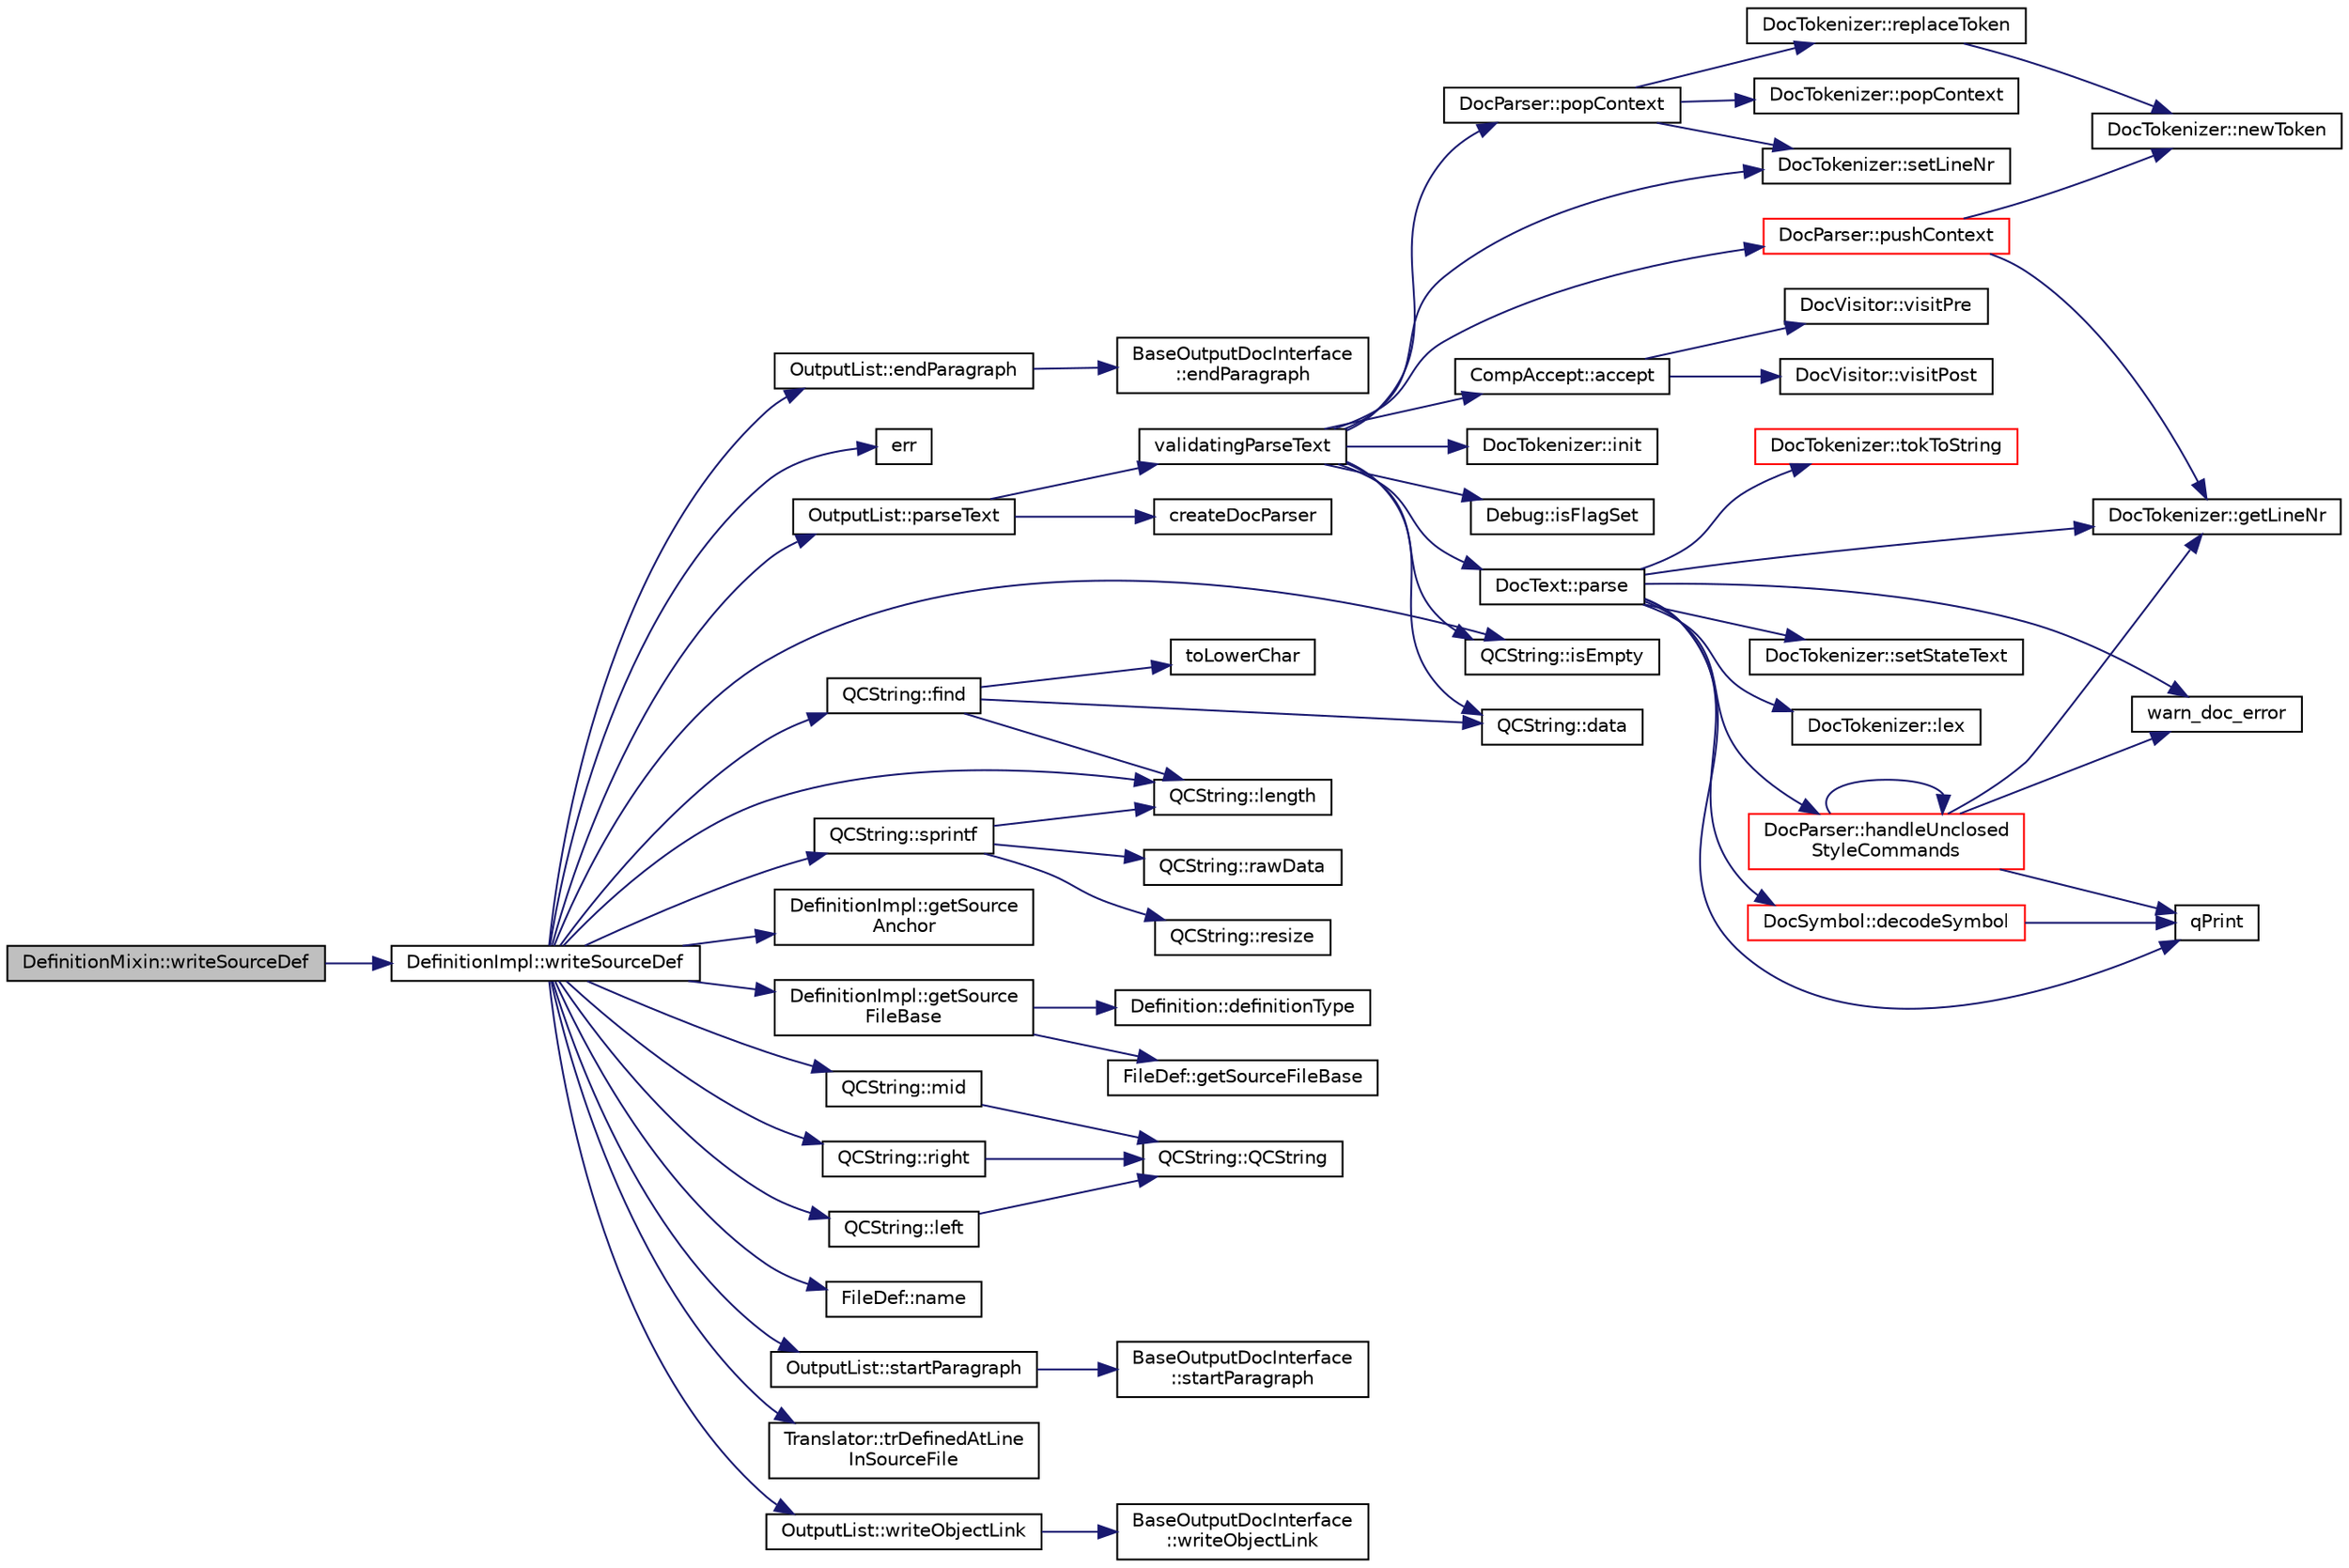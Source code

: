 digraph "DefinitionMixin::writeSourceDef"
{
 // LATEX_PDF_SIZE
  edge [fontname="Helvetica",fontsize="10",labelfontname="Helvetica",labelfontsize="10"];
  node [fontname="Helvetica",fontsize="10",shape=record];
  rankdir="LR";
  Node1 [label="DefinitionMixin::writeSourceDef",height=0.2,width=0.4,color="black", fillcolor="grey75", style="filled", fontcolor="black",tooltip=" "];
  Node1 -> Node2 [color="midnightblue",fontsize="10",style="solid"];
  Node2 [label="DefinitionImpl::writeSourceDef",height=0.2,width=0.4,color="black", fillcolor="white", style="filled",URL="$classDefinitionImpl.html#a8bf471d96df314cc18b29cab79e2af26",tooltip=" "];
  Node2 -> Node3 [color="midnightblue",fontsize="10",style="solid"];
  Node3 [label="OutputList::endParagraph",height=0.2,width=0.4,color="black", fillcolor="white", style="filled",URL="$classOutputList.html#a6523eb013a6f759d505650de41855085",tooltip=" "];
  Node3 -> Node4 [color="midnightblue",fontsize="10",style="solid"];
  Node4 [label="BaseOutputDocInterface\l::endParagraph",height=0.2,width=0.4,color="black", fillcolor="white", style="filled",URL="$classBaseOutputDocInterface.html#ab76280c2eb451ad160991707206b6c95",tooltip=" "];
  Node2 -> Node5 [color="midnightblue",fontsize="10",style="solid"];
  Node5 [label="err",height=0.2,width=0.4,color="black", fillcolor="white", style="filled",URL="$message_8cpp.html#aede5746344fdce99647541101eaa7f06",tooltip=" "];
  Node2 -> Node6 [color="midnightblue",fontsize="10",style="solid"];
  Node6 [label="QCString::find",height=0.2,width=0.4,color="black", fillcolor="white", style="filled",URL="$classQCString.html#a0182ece6b76dad6475dafb53e2faaf10",tooltip=" "];
  Node6 -> Node7 [color="midnightblue",fontsize="10",style="solid"];
  Node7 [label="QCString::data",height=0.2,width=0.4,color="black", fillcolor="white", style="filled",URL="$classQCString.html#ac3aa3ac1a1c36d3305eba22a2eb0d098",tooltip=" "];
  Node6 -> Node8 [color="midnightblue",fontsize="10",style="solid"];
  Node8 [label="QCString::length",height=0.2,width=0.4,color="black", fillcolor="white", style="filled",URL="$classQCString.html#ac52596733e9110b778019946d73fb268",tooltip=" "];
  Node6 -> Node9 [color="midnightblue",fontsize="10",style="solid"];
  Node9 [label="toLowerChar",height=0.2,width=0.4,color="black", fillcolor="white", style="filled",URL="$qcstring_8cpp.html#a4e545641f98651d4fb8299b407721f9b",tooltip=" "];
  Node2 -> Node10 [color="midnightblue",fontsize="10",style="solid"];
  Node10 [label="DefinitionImpl::getSource\lAnchor",height=0.2,width=0.4,color="black", fillcolor="white", style="filled",URL="$classDefinitionImpl.html#a8d97a542b3b830868e0cdc39aac6c98c",tooltip=" "];
  Node2 -> Node11 [color="midnightblue",fontsize="10",style="solid"];
  Node11 [label="DefinitionImpl::getSource\lFileBase",height=0.2,width=0.4,color="black", fillcolor="white", style="filled",URL="$classDefinitionImpl.html#a2fed991c960ec4565efdeee0fb9b5dbc",tooltip=" "];
  Node11 -> Node12 [color="midnightblue",fontsize="10",style="solid"];
  Node12 [label="Definition::definitionType",height=0.2,width=0.4,color="black", fillcolor="white", style="filled",URL="$classDefinition.html#a526c39074637d4b17a3f67df56d961ff",tooltip=" "];
  Node11 -> Node13 [color="midnightblue",fontsize="10",style="solid"];
  Node13 [label="FileDef::getSourceFileBase",height=0.2,width=0.4,color="black", fillcolor="white", style="filled",URL="$classFileDef.html#a284baec5302b8b20fc1c08088ff4e906",tooltip=" "];
  Node2 -> Node14 [color="midnightblue",fontsize="10",style="solid"];
  Node14 [label="QCString::isEmpty",height=0.2,width=0.4,color="black", fillcolor="white", style="filled",URL="$classQCString.html#a621c4090d69ad7d05ef8e5234376c3d8",tooltip=" "];
  Node2 -> Node15 [color="midnightblue",fontsize="10",style="solid"];
  Node15 [label="QCString::left",height=0.2,width=0.4,color="black", fillcolor="white", style="filled",URL="$classQCString.html#aecf8b66312c4e97333219cc344c11a4f",tooltip=" "];
  Node15 -> Node16 [color="midnightblue",fontsize="10",style="solid"];
  Node16 [label="QCString::QCString",height=0.2,width=0.4,color="black", fillcolor="white", style="filled",URL="$classQCString.html#ad691e1087cc03e14e00d1147ae0ecab7",tooltip=" "];
  Node2 -> Node8 [color="midnightblue",fontsize="10",style="solid"];
  Node2 -> Node17 [color="midnightblue",fontsize="10",style="solid"];
  Node17 [label="QCString::mid",height=0.2,width=0.4,color="black", fillcolor="white", style="filled",URL="$classQCString.html#a27136caf9c0bc4daca574cda6f113551",tooltip=" "];
  Node17 -> Node16 [color="midnightblue",fontsize="10",style="solid"];
  Node2 -> Node18 [color="midnightblue",fontsize="10",style="solid"];
  Node18 [label="FileDef::name",height=0.2,width=0.4,color="black", fillcolor="white", style="filled",URL="$classFileDef.html#ad305f1328487bfce411ebfd9d4966b02",tooltip=" "];
  Node2 -> Node19 [color="midnightblue",fontsize="10",style="solid"];
  Node19 [label="OutputList::parseText",height=0.2,width=0.4,color="black", fillcolor="white", style="filled",URL="$classOutputList.html#adfdcf2ba925f05be8beb8cf43deb168a",tooltip=" "];
  Node19 -> Node20 [color="midnightblue",fontsize="10",style="solid"];
  Node20 [label="createDocParser",height=0.2,width=0.4,color="black", fillcolor="white", style="filled",URL="$docparser_8cpp.html#a00e008a1b49a5878df53ac31ac3e354d",tooltip=" "];
  Node19 -> Node21 [color="midnightblue",fontsize="10",style="solid"];
  Node21 [label="validatingParseText",height=0.2,width=0.4,color="black", fillcolor="white", style="filled",URL="$docparser_8cpp.html#addfb341b6f73a94030c64eb1ce59351d",tooltip=" "];
  Node21 -> Node22 [color="midnightblue",fontsize="10",style="solid"];
  Node22 [label="CompAccept::accept",height=0.2,width=0.4,color="black", fillcolor="white", style="filled",URL="$classCompAccept.html#ac799791209a925933d3eb1e544a65acf",tooltip=" "];
  Node22 -> Node23 [color="midnightblue",fontsize="10",style="solid"];
  Node23 [label="DocVisitor::visitPost",height=0.2,width=0.4,color="black", fillcolor="white", style="filled",URL="$classDocVisitor.html#afc37187eb3ca61b7bb0b730636324966",tooltip=" "];
  Node22 -> Node24 [color="midnightblue",fontsize="10",style="solid"];
  Node24 [label="DocVisitor::visitPre",height=0.2,width=0.4,color="black", fillcolor="white", style="filled",URL="$classDocVisitor.html#ad19af23c9a793e7b224df2a9e63f8abb",tooltip=" "];
  Node21 -> Node7 [color="midnightblue",fontsize="10",style="solid"];
  Node21 -> Node25 [color="midnightblue",fontsize="10",style="solid"];
  Node25 [label="DocTokenizer::init",height=0.2,width=0.4,color="black", fillcolor="white", style="filled",URL="$classDocTokenizer.html#af12e04557e3425c3af6534c25b16e583",tooltip=" "];
  Node21 -> Node14 [color="midnightblue",fontsize="10",style="solid"];
  Node21 -> Node26 [color="midnightblue",fontsize="10",style="solid"];
  Node26 [label="Debug::isFlagSet",height=0.2,width=0.4,color="black", fillcolor="white", style="filled",URL="$classDebug.html#a92b0668ebfb43903d82ad112bf6c84e1",tooltip=" "];
  Node21 -> Node27 [color="midnightblue",fontsize="10",style="solid"];
  Node27 [label="DocText::parse",height=0.2,width=0.4,color="black", fillcolor="white", style="filled",URL="$classDocText.html#aada5a740aa0832964895e683340b76a5",tooltip=" "];
  Node27 -> Node28 [color="midnightblue",fontsize="10",style="solid"];
  Node28 [label="DocSymbol::decodeSymbol",height=0.2,width=0.4,color="red", fillcolor="white", style="filled",URL="$classDocSymbol.html#ae9924eba60c6ee0590b1fa8be11a7b0e",tooltip=" "];
  Node28 -> Node32 [color="midnightblue",fontsize="10",style="solid"];
  Node32 [label="qPrint",height=0.2,width=0.4,color="black", fillcolor="white", style="filled",URL="$qcstring_8h.html#a9851ebb5ae2f65b4d2b1d08421edbfd2",tooltip=" "];
  Node27 -> Node33 [color="midnightblue",fontsize="10",style="solid"];
  Node33 [label="DocTokenizer::getLineNr",height=0.2,width=0.4,color="black", fillcolor="white", style="filled",URL="$classDocTokenizer.html#ae5366d3fa4095f81903bcc38ca7c88c7",tooltip=" "];
  Node27 -> Node34 [color="midnightblue",fontsize="10",style="solid"];
  Node34 [label="DocParser::handleUnclosed\lStyleCommands",height=0.2,width=0.4,color="red", fillcolor="white", style="filled",URL="$classDocParser.html#af097a0f67abbe29e09a9956e88eb7642",tooltip=" "];
  Node34 -> Node33 [color="midnightblue",fontsize="10",style="solid"];
  Node34 -> Node34 [color="midnightblue",fontsize="10",style="solid"];
  Node34 -> Node32 [color="midnightblue",fontsize="10",style="solid"];
  Node34 -> Node36 [color="midnightblue",fontsize="10",style="solid"];
  Node36 [label="warn_doc_error",height=0.2,width=0.4,color="black", fillcolor="white", style="filled",URL="$message_8cpp.html#a64240af0f75c8052d6bb3a4d1c684936",tooltip=" "];
  Node27 -> Node37 [color="midnightblue",fontsize="10",style="solid"];
  Node37 [label="DocTokenizer::lex",height=0.2,width=0.4,color="black", fillcolor="white", style="filled",URL="$classDocTokenizer.html#a8986c06e98f6abf4c375fc8a3629a3b8",tooltip=" "];
  Node27 -> Node32 [color="midnightblue",fontsize="10",style="solid"];
  Node27 -> Node38 [color="midnightblue",fontsize="10",style="solid"];
  Node38 [label="DocTokenizer::setStateText",height=0.2,width=0.4,color="black", fillcolor="white", style="filled",URL="$classDocTokenizer.html#aace7e3d8edd67ef73441256379557aea",tooltip=" "];
  Node27 -> Node39 [color="midnightblue",fontsize="10",style="solid"];
  Node39 [label="DocTokenizer::tokToString",height=0.2,width=0.4,color="red", fillcolor="white", style="filled",URL="$classDocTokenizer.html#a37658bdc27c38125a5adc9e3278df7a4",tooltip=" "];
  Node27 -> Node36 [color="midnightblue",fontsize="10",style="solid"];
  Node21 -> Node41 [color="midnightblue",fontsize="10",style="solid"];
  Node41 [label="DocParser::popContext",height=0.2,width=0.4,color="black", fillcolor="white", style="filled",URL="$classDocParser.html#aa05ab8dc59dfa50633146bdba08db5f0",tooltip=" "];
  Node41 -> Node42 [color="midnightblue",fontsize="10",style="solid"];
  Node42 [label="DocTokenizer::popContext",height=0.2,width=0.4,color="black", fillcolor="white", style="filled",URL="$classDocTokenizer.html#ae2407880f57f0b80f4f803d369776189",tooltip=" "];
  Node41 -> Node43 [color="midnightblue",fontsize="10",style="solid"];
  Node43 [label="DocTokenizer::replaceToken",height=0.2,width=0.4,color="black", fillcolor="white", style="filled",URL="$classDocTokenizer.html#adaba8ac7ccf13a890b8dd6b75c4c7f1c",tooltip=" "];
  Node43 -> Node44 [color="midnightblue",fontsize="10",style="solid"];
  Node44 [label="DocTokenizer::newToken",height=0.2,width=0.4,color="black", fillcolor="white", style="filled",URL="$classDocTokenizer.html#a159392684d28427405729197970bbe6f",tooltip=" "];
  Node41 -> Node45 [color="midnightblue",fontsize="10",style="solid"];
  Node45 [label="DocTokenizer::setLineNr",height=0.2,width=0.4,color="black", fillcolor="white", style="filled",URL="$classDocTokenizer.html#a2ffd450e14852a41762e405e33efed7d",tooltip=" "];
  Node21 -> Node46 [color="midnightblue",fontsize="10",style="solid"];
  Node46 [label="DocParser::pushContext",height=0.2,width=0.4,color="red", fillcolor="white", style="filled",URL="$classDocParser.html#af278dab51b58124b32a625d709a29d97",tooltip=" "];
  Node46 -> Node33 [color="midnightblue",fontsize="10",style="solid"];
  Node46 -> Node44 [color="midnightblue",fontsize="10",style="solid"];
  Node21 -> Node45 [color="midnightblue",fontsize="10",style="solid"];
  Node2 -> Node48 [color="midnightblue",fontsize="10",style="solid"];
  Node48 [label="QCString::right",height=0.2,width=0.4,color="black", fillcolor="white", style="filled",URL="$classQCString.html#a8f4aa5417f6a834f28c7148a1fe262d5",tooltip=" "];
  Node48 -> Node16 [color="midnightblue",fontsize="10",style="solid"];
  Node2 -> Node49 [color="midnightblue",fontsize="10",style="solid"];
  Node49 [label="QCString::sprintf",height=0.2,width=0.4,color="black", fillcolor="white", style="filled",URL="$classQCString.html#aa2dccf89cb25346c3ee81d75aa5859da",tooltip=" "];
  Node49 -> Node8 [color="midnightblue",fontsize="10",style="solid"];
  Node49 -> Node50 [color="midnightblue",fontsize="10",style="solid"];
  Node50 [label="QCString::rawData",height=0.2,width=0.4,color="black", fillcolor="white", style="filled",URL="$classQCString.html#a5f5c9dc172d638c8d7b07010d100117a",tooltip=" "];
  Node49 -> Node51 [color="midnightblue",fontsize="10",style="solid"];
  Node51 [label="QCString::resize",height=0.2,width=0.4,color="black", fillcolor="white", style="filled",URL="$classQCString.html#a993474e2da59141336e6105b8e154f2b",tooltip=" "];
  Node2 -> Node52 [color="midnightblue",fontsize="10",style="solid"];
  Node52 [label="OutputList::startParagraph",height=0.2,width=0.4,color="black", fillcolor="white", style="filled",URL="$classOutputList.html#a583c7e58d6b910b7bdf67120ee4e6875",tooltip=" "];
  Node52 -> Node53 [color="midnightblue",fontsize="10",style="solid"];
  Node53 [label="BaseOutputDocInterface\l::startParagraph",height=0.2,width=0.4,color="black", fillcolor="white", style="filled",URL="$classBaseOutputDocInterface.html#a8e1f7eaeebbeb141c3bfeb83b1edb61e",tooltip=" "];
  Node2 -> Node54 [color="midnightblue",fontsize="10",style="solid"];
  Node54 [label="Translator::trDefinedAtLine\lInSourceFile",height=0.2,width=0.4,color="black", fillcolor="white", style="filled",URL="$classTranslator.html#ade090183d43e3f6a3bcebf03a89ebdfd",tooltip=" "];
  Node2 -> Node55 [color="midnightblue",fontsize="10",style="solid"];
  Node55 [label="OutputList::writeObjectLink",height=0.2,width=0.4,color="black", fillcolor="white", style="filled",URL="$classOutputList.html#a411807a84d5f9e2fb716a0f66bde56b6",tooltip=" "];
  Node55 -> Node56 [color="midnightblue",fontsize="10",style="solid"];
  Node56 [label="BaseOutputDocInterface\l::writeObjectLink",height=0.2,width=0.4,color="black", fillcolor="white", style="filled",URL="$classBaseOutputDocInterface.html#a53257bf6d93156b0b5763f0b7cee34d8",tooltip=" "];
}

